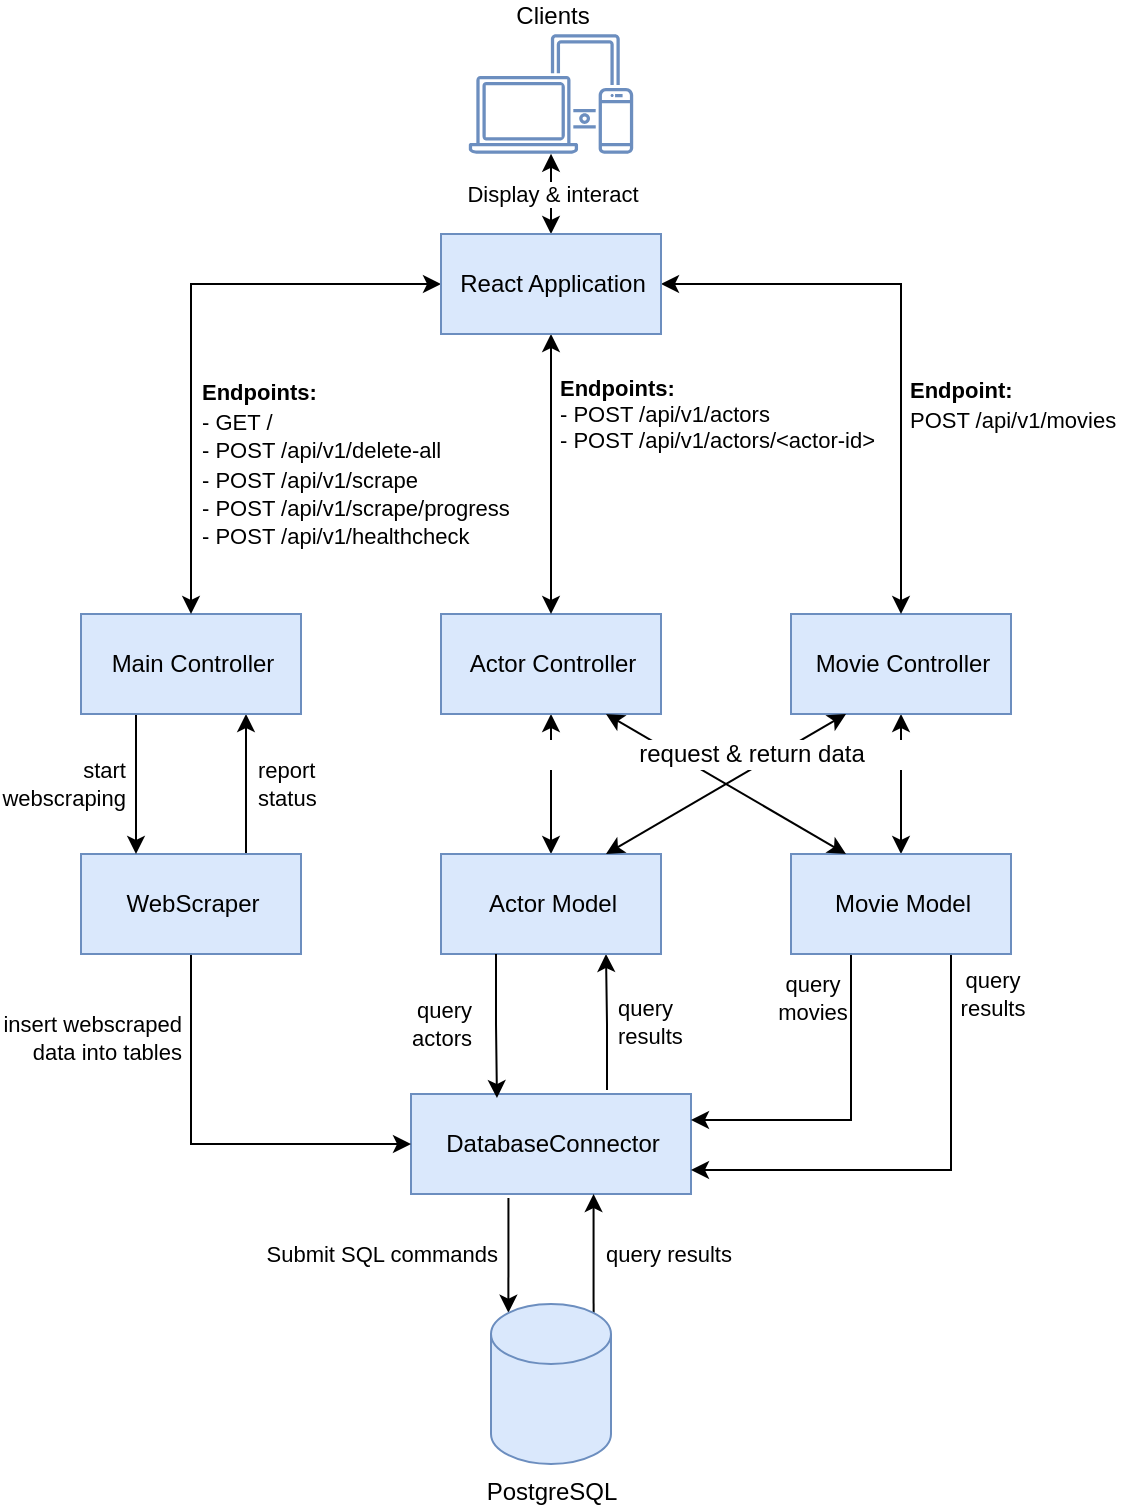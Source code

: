 <mxfile version="16.0.0" type="device"><diagram id="U23i96nfmPrt5nIG33CL" name="Page-1"><mxGraphModel dx="1422" dy="794" grid="1" gridSize="10" guides="1" tooltips="1" connect="1" arrows="1" fold="1" page="1" pageScale="1" pageWidth="827" pageHeight="1169" math="0" shadow="0"><root><mxCell id="0"/><mxCell id="1" parent="0"/><mxCell id="XQ_qmhwSwGKJPb0HVF8_-19" value="Submit SQL commands" style="edgeStyle=orthogonalEdgeStyle;rounded=0;orthogonalLoop=1;jettySize=auto;html=1;entryX=0.145;entryY=0;entryDx=0;entryDy=4.35;entryPerimeter=0;exitX=0.348;exitY=1.04;exitDx=0;exitDy=0;labelPosition=left;verticalLabelPosition=middle;align=right;verticalAlign=middle;exitPerimeter=0;spacing=6;" parent="1" source="XQ_qmhwSwGKJPb0HVF8_-7" target="XQ_qmhwSwGKJPb0HVF8_-8" edge="1"><mxGeometry relative="1" as="geometry"/></mxCell><mxCell id="XQ_qmhwSwGKJPb0HVF8_-21" value="query&lt;br&gt;results" style="edgeStyle=orthogonalEdgeStyle;rounded=0;orthogonalLoop=1;jettySize=auto;html=1;labelPosition=right;verticalLabelPosition=middle;align=left;verticalAlign=middle;exitX=0.7;exitY=-0.04;exitDx=0;exitDy=0;entryX=0.75;entryY=1;entryDx=0;entryDy=0;startSize=6;spacing=6;exitPerimeter=0;" parent="1" source="XQ_qmhwSwGKJPb0HVF8_-7" target="tSdigGtGtSadC9PFxDLc-3" edge="1"><mxGeometry relative="1" as="geometry"/></mxCell><mxCell id="XQ_qmhwSwGKJPb0HVF8_-7" value="DatabaseConnector" style="html=1;fillColor=#dae8fc;strokeColor=#6c8ebf;" parent="1" vertex="1"><mxGeometry x="327.5" y="660" width="140" height="50" as="geometry"/></mxCell><mxCell id="tSdigGtGtSadC9PFxDLc-54" value="query results" style="edgeStyle=orthogonalEdgeStyle;rounded=0;orthogonalLoop=1;jettySize=auto;html=1;labelBackgroundColor=default;fontSize=11;fontColor=#000000;startArrow=none;startFill=0;strokeWidth=1;exitX=0.855;exitY=0;exitDx=0;exitDy=4.35;exitPerimeter=0;entryX=0.652;entryY=1;entryDx=0;entryDy=0;entryPerimeter=0;labelPosition=right;verticalLabelPosition=middle;align=left;verticalAlign=middle;spacing=6;" edge="1" parent="1" source="XQ_qmhwSwGKJPb0HVF8_-8" target="XQ_qmhwSwGKJPb0HVF8_-7"><mxGeometry relative="1" as="geometry"><mxPoint x="398" y="710" as="targetPoint"/></mxGeometry></mxCell><mxCell id="XQ_qmhwSwGKJPb0HVF8_-8" value="PostgreSQL" style="shape=cylinder3;whiteSpace=wrap;html=1;boundedLbl=1;backgroundOutline=1;size=15;labelPosition=center;verticalLabelPosition=bottom;align=center;verticalAlign=top;fillColor=#dae8fc;strokeColor=#6c8ebf;" parent="1" vertex="1"><mxGeometry x="367.5" y="765" width="60" height="80" as="geometry"/></mxCell><mxCell id="XQ_qmhwSwGKJPb0HVF8_-18" value="report&lt;br&gt;status" style="edgeStyle=orthogonalEdgeStyle;rounded=0;orthogonalLoop=1;jettySize=auto;html=1;entryX=0.75;entryY=1;entryDx=0;entryDy=0;exitX=0.75;exitY=0;exitDx=0;exitDy=0;labelPosition=right;verticalLabelPosition=middle;align=left;verticalAlign=middle;spacing=6;" parent="1" source="XQ_qmhwSwGKJPb0HVF8_-10" target="XQ_qmhwSwGKJPb0HVF8_-11" edge="1"><mxGeometry relative="1" as="geometry"/></mxCell><mxCell id="XQ_qmhwSwGKJPb0HVF8_-20" value="insert webscraped&lt;br&gt;data into tables" style="edgeStyle=orthogonalEdgeStyle;rounded=0;orthogonalLoop=1;jettySize=auto;html=1;exitX=0.5;exitY=1;exitDx=0;exitDy=0;labelPosition=left;verticalLabelPosition=middle;align=right;verticalAlign=middle;spacing=6;entryX=0;entryY=0.5;entryDx=0;entryDy=0;" parent="1" source="XQ_qmhwSwGKJPb0HVF8_-10" edge="1" target="XQ_qmhwSwGKJPb0HVF8_-7"><mxGeometry x="-0.592" relative="1" as="geometry"><mxPoint x="150.5" y="650" as="targetPoint"/><mxPoint as="offset"/></mxGeometry></mxCell><mxCell id="XQ_qmhwSwGKJPb0HVF8_-10" value="WebScraper" style="html=1;fillColor=#dae8fc;strokeColor=#6c8ebf;" parent="1" vertex="1"><mxGeometry x="162.5" y="540" width="110" height="50" as="geometry"/></mxCell><mxCell id="XQ_qmhwSwGKJPb0HVF8_-17" value="start&lt;br&gt;webscraping" style="edgeStyle=orthogonalEdgeStyle;rounded=0;orthogonalLoop=1;jettySize=auto;html=1;exitX=0.25;exitY=1;exitDx=0;exitDy=0;entryX=0.25;entryY=0;entryDx=0;entryDy=0;labelPosition=left;verticalLabelPosition=middle;align=right;verticalAlign=middle;spacing=6;" parent="1" source="XQ_qmhwSwGKJPb0HVF8_-11" target="XQ_qmhwSwGKJPb0HVF8_-10" edge="1"><mxGeometry relative="1" as="geometry"/></mxCell><mxCell id="XQ_qmhwSwGKJPb0HVF8_-11" value="Main Controller" style="html=1;fillColor=#dae8fc;strokeColor=#6c8ebf;" parent="1" vertex="1"><mxGeometry x="162.5" y="420" width="110" height="50" as="geometry"/></mxCell><mxCell id="tSdigGtGtSadC9PFxDLc-22" value="" style="edgeStyle=orthogonalEdgeStyle;rounded=0;orthogonalLoop=1;jettySize=auto;html=1;labelBackgroundColor=default;fontColor=default;strokeWidth=1;startArrow=classic;startFill=1;" edge="1" parent="1" source="tSdigGtGtSadC9PFxDLc-1" target="tSdigGtGtSadC9PFxDLc-3"><mxGeometry relative="1" as="geometry"/></mxCell><mxCell id="tSdigGtGtSadC9PFxDLc-1" value="Actor Controller" style="html=1;fillColor=#dae8fc;strokeColor=#6c8ebf;" vertex="1" parent="1"><mxGeometry x="342.5" y="420" width="110" height="50" as="geometry"/></mxCell><mxCell id="tSdigGtGtSadC9PFxDLc-20" value="" style="edgeStyle=orthogonalEdgeStyle;rounded=0;orthogonalLoop=1;jettySize=auto;html=1;labelBackgroundColor=default;fontColor=default;strokeWidth=1;startArrow=classic;startFill=1;" edge="1" parent="1" source="tSdigGtGtSadC9PFxDLc-2" target="tSdigGtGtSadC9PFxDLc-4"><mxGeometry relative="1" as="geometry"><Array as="points"><mxPoint x="572.5" y="490"/><mxPoint x="572.5" y="490"/></Array></mxGeometry></mxCell><mxCell id="tSdigGtGtSadC9PFxDLc-2" value="Movie Controller" style="html=1;fillColor=#dae8fc;strokeColor=#6c8ebf;" vertex="1" parent="1"><mxGeometry x="517.5" y="420" width="110" height="50" as="geometry"/></mxCell><mxCell id="tSdigGtGtSadC9PFxDLc-3" value="Actor Model" style="html=1;fillColor=#dae8fc;strokeColor=#6c8ebf;" vertex="1" parent="1"><mxGeometry x="342.5" y="540" width="110" height="50" as="geometry"/></mxCell><mxCell id="tSdigGtGtSadC9PFxDLc-8" value="" style="edgeStyle=orthogonalEdgeStyle;rounded=0;orthogonalLoop=1;jettySize=auto;html=1;" edge="1" parent="1" source="tSdigGtGtSadC9PFxDLc-4"><mxGeometry relative="1" as="geometry"><mxPoint x="467.5" y="673" as="targetPoint"/><Array as="points"><mxPoint x="547.5" y="673"/><mxPoint x="467.5" y="673"/></Array></mxGeometry></mxCell><mxCell id="tSdigGtGtSadC9PFxDLc-11" value="query&lt;br&gt;movies" style="edgeLabel;html=1;align=center;verticalAlign=middle;resizable=0;points=[];" vertex="1" connectable="0" parent="tSdigGtGtSadC9PFxDLc-8"><mxGeometry x="-0.52" y="3" relative="1" as="geometry"><mxPoint x="-23" y="-17" as="offset"/></mxGeometry></mxCell><mxCell id="tSdigGtGtSadC9PFxDLc-10" value="" style="edgeStyle=orthogonalEdgeStyle;rounded=0;orthogonalLoop=1;jettySize=auto;html=1;" edge="1" parent="1" source="tSdigGtGtSadC9PFxDLc-4"><mxGeometry relative="1" as="geometry"><mxPoint x="467.5" y="698" as="targetPoint"/><Array as="points"><mxPoint x="597.5" y="698"/><mxPoint x="467.5" y="698"/></Array></mxGeometry></mxCell><mxCell id="tSdigGtGtSadC9PFxDLc-12" value="query&lt;br&gt;results" style="edgeLabel;html=1;align=center;verticalAlign=middle;resizable=0;points=[];" vertex="1" connectable="0" parent="tSdigGtGtSadC9PFxDLc-10"><mxGeometry x="-0.443" relative="1" as="geometry"><mxPoint x="20" y="-47" as="offset"/></mxGeometry></mxCell><mxCell id="tSdigGtGtSadC9PFxDLc-4" value="Movie Model" style="html=1;fillColor=#dae8fc;strokeColor=#6c8ebf;" vertex="1" parent="1"><mxGeometry x="517.5" y="540" width="110" height="50" as="geometry"/></mxCell><mxCell id="tSdigGtGtSadC9PFxDLc-5" value="query&lt;br&gt;actors" style="edgeStyle=orthogonalEdgeStyle;rounded=0;orthogonalLoop=1;jettySize=auto;html=1;labelPosition=left;verticalLabelPosition=middle;align=right;verticalAlign=middle;exitX=0.25;exitY=1;exitDx=0;exitDy=0;entryX=0.307;entryY=0.04;entryDx=0;entryDy=0;startSize=6;spacing=6;entryPerimeter=0;" edge="1" parent="1" source="tSdigGtGtSadC9PFxDLc-3" target="XQ_qmhwSwGKJPb0HVF8_-7"><mxGeometry x="-0.035" y="-7" relative="1" as="geometry"><mxPoint x="435.5" y="668" as="sourcePoint"/><mxPoint x="435" y="600" as="targetPoint"/><mxPoint x="-7" y="-7" as="offset"/></mxGeometry></mxCell><mxCell id="tSdigGtGtSadC9PFxDLc-19" value="" style="endArrow=classic;rounded=0;exitX=0.75;exitY=1;exitDx=0;exitDy=0;entryX=0.25;entryY=0;entryDx=0;entryDy=0;labelBackgroundColor=default;html=1;fontColor=default;strokeWidth=1;startArrow=classic;startFill=1;" edge="1" parent="1" source="tSdigGtGtSadC9PFxDLc-1" target="tSdigGtGtSadC9PFxDLc-4"><mxGeometry width="50" height="50" relative="1" as="geometry"><mxPoint x="392.5" y="590" as="sourcePoint"/><mxPoint x="442.5" y="540" as="targetPoint"/></mxGeometry></mxCell><mxCell id="tSdigGtGtSadC9PFxDLc-23" value="" style="endArrow=classic;rounded=0;exitX=0.25;exitY=1;exitDx=0;exitDy=0;entryX=0.75;entryY=0;entryDx=0;entryDy=0;labelBackgroundColor=default;html=1;fontColor=default;strokeWidth=1;startArrow=classic;startFill=1;" edge="1" parent="1" source="tSdigGtGtSadC9PFxDLc-2" target="tSdigGtGtSadC9PFxDLc-3"><mxGeometry width="50" height="50" relative="1" as="geometry"><mxPoint x="435" y="480" as="sourcePoint"/><mxPoint x="555" y="550" as="targetPoint"/></mxGeometry></mxCell><mxCell id="tSdigGtGtSadC9PFxDLc-26" value="&amp;nbsp; &amp;nbsp; &amp;nbsp; &amp;nbsp; &amp;nbsp; &amp;nbsp; &amp;nbsp; &amp;nbsp;request &amp;amp; return data&amp;nbsp; &amp;nbsp; &amp;nbsp; &amp;nbsp; &amp;nbsp;" style="text;html=1;strokeColor=none;fillColor=none;align=center;verticalAlign=middle;whiteSpace=wrap;rounded=0;fontColor=default;labelBackgroundColor=default;labelBorderColor=none;" vertex="1" parent="1"><mxGeometry x="382.5" y="480" width="210" height="20" as="geometry"/></mxCell><mxCell id="tSdigGtGtSadC9PFxDLc-52" value="Display &amp;amp; interact" style="edgeStyle=orthogonalEdgeStyle;rounded=0;orthogonalLoop=1;jettySize=auto;html=1;labelBackgroundColor=default;fontSize=11;fontColor=#000000;startArrow=classic;startFill=1;strokeWidth=1;" edge="1" parent="1" source="tSdigGtGtSadC9PFxDLc-33" target="tSdigGtGtSadC9PFxDLc-35"><mxGeometry relative="1" as="geometry"/></mxCell><mxCell id="tSdigGtGtSadC9PFxDLc-33" value="Clients" style="sketch=0;outlineConnect=0;gradientColor=none;fontColor=#000000;strokeColor=none;fillColor=#6C8EBF;dashed=0;verticalLabelPosition=top;verticalAlign=bottom;align=center;html=1;fontSize=12;fontStyle=0;aspect=fixed;shape=mxgraph.aws4.illustration_devices;pointerEvents=1;labelBackgroundColor=default;labelBorderColor=none;labelPosition=center;" vertex="1" parent="1"><mxGeometry x="356.41" y="130" width="82.19" height="60" as="geometry"/></mxCell><mxCell id="tSdigGtGtSadC9PFxDLc-36" value="" style="edgeStyle=orthogonalEdgeStyle;rounded=0;orthogonalLoop=1;jettySize=auto;html=1;labelBackgroundColor=default;fontColor=#000000;startArrow=classic;startFill=1;strokeWidth=1;entryX=0.5;entryY=0;entryDx=0;entryDy=0;" edge="1" parent="1" source="tSdigGtGtSadC9PFxDLc-35" target="XQ_qmhwSwGKJPb0HVF8_-11"><mxGeometry relative="1" as="geometry"/></mxCell><mxCell id="tSdigGtGtSadC9PFxDLc-39" value="" style="edgeStyle=orthogonalEdgeStyle;rounded=0;orthogonalLoop=1;jettySize=auto;html=1;labelBackgroundColor=default;fontColor=#000000;startArrow=classic;startFill=1;strokeWidth=1;entryX=0.5;entryY=0;entryDx=0;entryDy=0;" edge="1" parent="1" source="tSdigGtGtSadC9PFxDLc-35" target="tSdigGtGtSadC9PFxDLc-2"><mxGeometry relative="1" as="geometry"><mxPoint x="525" y="245" as="targetPoint"/></mxGeometry></mxCell><mxCell id="tSdigGtGtSadC9PFxDLc-45" value="" style="edgeStyle=orthogonalEdgeStyle;rounded=0;orthogonalLoop=1;jettySize=auto;html=1;labelBackgroundColor=default;fontColor=#000000;startArrow=classic;startFill=1;strokeWidth=1;entryX=0.5;entryY=0;entryDx=0;entryDy=0;" edge="1" parent="1" source="tSdigGtGtSadC9PFxDLc-35" target="tSdigGtGtSadC9PFxDLc-1"><mxGeometry relative="1" as="geometry"><mxPoint x="395" y="345" as="targetPoint"/></mxGeometry></mxCell><mxCell id="tSdigGtGtSadC9PFxDLc-35" value="React Application" style="html=1;fillColor=#dae8fc;strokeColor=#6c8ebf;" vertex="1" parent="1"><mxGeometry x="342.5" y="230" width="110" height="50" as="geometry"/></mxCell><mxCell id="tSdigGtGtSadC9PFxDLc-48" value="&lt;b style=&quot;font-size: 11px&quot;&gt;Endpoints:&lt;/b&gt;&lt;br style=&quot;font-size: 11px&quot;&gt;&lt;div&gt;&lt;span style=&quot;font-size: 11px&quot;&gt;- GET /&lt;/span&gt;&lt;/div&gt;&lt;div&gt;&lt;span style=&quot;font-size: 11px&quot;&gt;- POST /api/v1/delete-all&lt;/span&gt;&lt;/div&gt;&lt;div&gt;&lt;span style=&quot;font-size: 11px&quot;&gt;- POST /api/v1/scrape&lt;br&gt;- POST /api/v1/scrape/progress&lt;/span&gt;&lt;/div&gt;&lt;div&gt;&lt;span style=&quot;font-size: 11px&quot;&gt;- POST /api/v1/healthcheck&lt;/span&gt;&lt;/div&gt;" style="text;html=1;strokeColor=none;fillColor=none;align=left;verticalAlign=middle;whiteSpace=wrap;rounded=0;labelBackgroundColor=none;labelBorderColor=none;fontColor=#000000;" vertex="1" parent="1"><mxGeometry x="220.5" y="300" width="169.5" height="90" as="geometry"/></mxCell><mxCell id="tSdigGtGtSadC9PFxDLc-49" value="&lt;div style=&quot;font-size: 11px&quot;&gt;&lt;div&gt;&lt;b&gt;Endpoints:&lt;/b&gt;&lt;/div&gt;&lt;div&gt;- POST /api/v1/actors&lt;/div&gt;&lt;div&gt;- POST /api/v1/actors/&amp;lt;actor-id&amp;gt;&lt;/div&gt;&lt;/div&gt;" style="text;html=1;strokeColor=none;fillColor=none;align=left;verticalAlign=middle;whiteSpace=wrap;rounded=0;labelBackgroundColor=none;labelBorderColor=none;fontColor=#000000;" vertex="1" parent="1"><mxGeometry x="400" y="300" width="175" height="40" as="geometry"/></mxCell><mxCell id="tSdigGtGtSadC9PFxDLc-50" value="&lt;b style=&quot;font-size: 11px&quot;&gt;Endpoint:&lt;/b&gt;&lt;br style=&quot;font-size: 11px&quot;&gt;&lt;span style=&quot;font-size: 11px&quot;&gt;POST /api/v1/movies&lt;/span&gt;" style="text;html=1;strokeColor=none;fillColor=none;align=left;verticalAlign=middle;whiteSpace=wrap;rounded=0;labelBackgroundColor=none;labelBorderColor=none;fontSize=12;fontColor=#000000;" vertex="1" parent="1"><mxGeometry x="575" y="300" width="110" height="30" as="geometry"/></mxCell></root></mxGraphModel></diagram></mxfile>